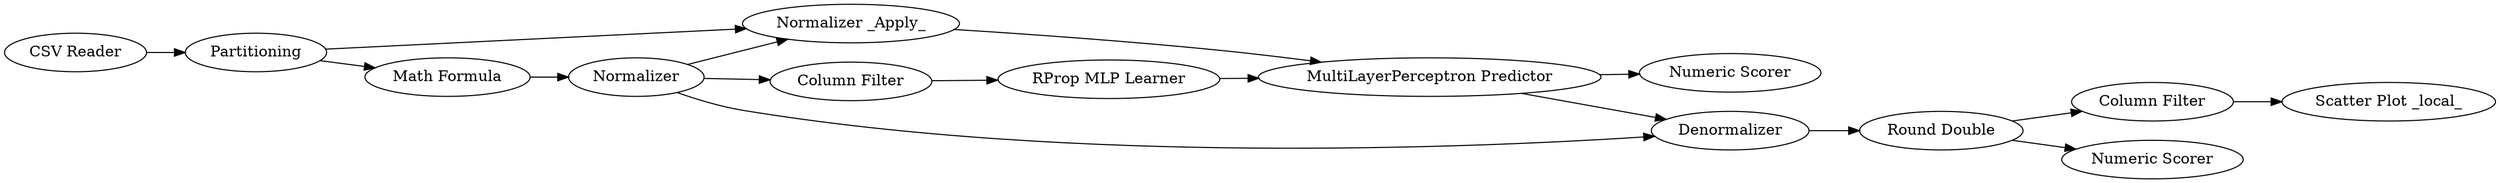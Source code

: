 digraph {
	115 -> 121
	125 -> 128
	101 -> 114
	124 -> 101
	128 -> 127
	83 -> 117
	114 -> 117
	125 -> 126
	114 -> 129
	119 -> 115
	83 -> 121
	123 -> 83
	121 -> 114
	117 -> 125
	115 -> 123
	83 -> 124
	123 [label="Math Formula"]
	125 [label="Round Double"]
	126 [label="Numeric Scorer"]
	115 [label=Partitioning]
	119 [label="CSV Reader"]
	128 [label="Column Filter"]
	127 [label="Scatter Plot _local_"]
	101 [label="RProp MLP Learner"]
	124 [label="Column Filter"]
	114 [label="MultiLayerPerceptron Predictor"]
	121 [label="Normalizer _Apply_"]
	117 [label=Denormalizer]
	83 [label=Normalizer]
	129 [label="Numeric Scorer"]
	rankdir=LR
}
